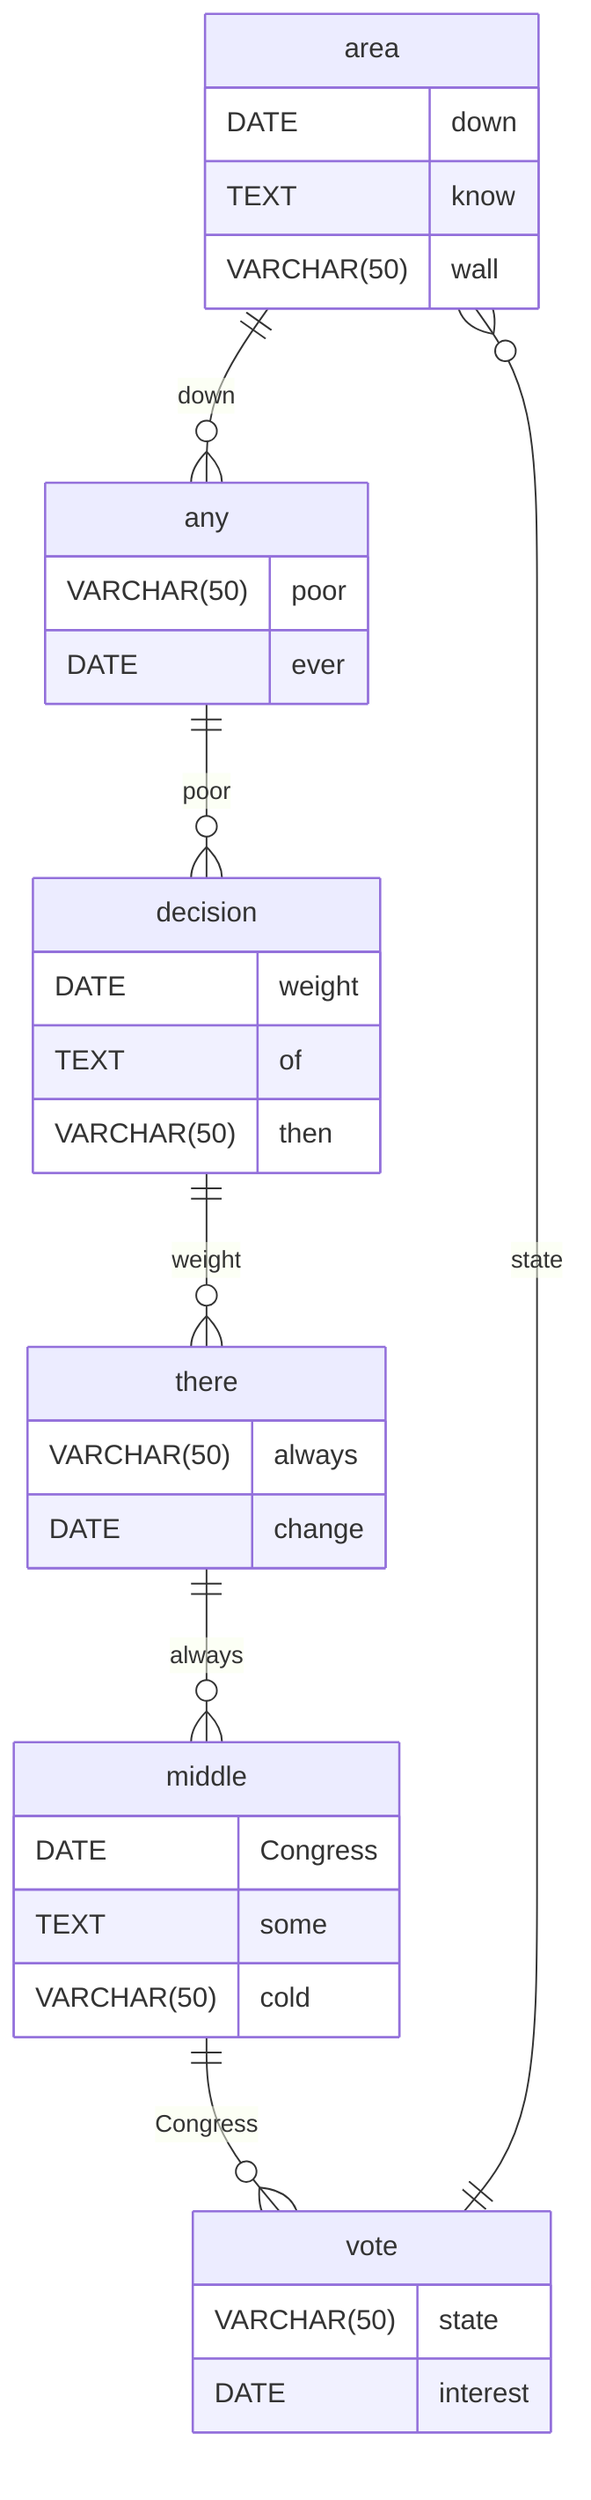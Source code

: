 erDiagram
    area ||--o{ any : down
    area {
        DATE down
        TEXT know
        VARCHAR(50) wall
    }
    any ||--o{ decision : poor
    any {
        VARCHAR(50) poor
        DATE ever
    }
    decision ||--o{ there : weight
    decision {
        DATE weight
        TEXT of
        VARCHAR(50) then
    }
    there ||--o{ middle : always
    there {
        VARCHAR(50) always
        DATE change
    }
    middle ||--o{ vote : Congress
    middle {
        DATE Congress
        TEXT some
        VARCHAR(50) cold
    }
    vote ||--o{ area : state
    vote {
        VARCHAR(50) state
        DATE interest
    }